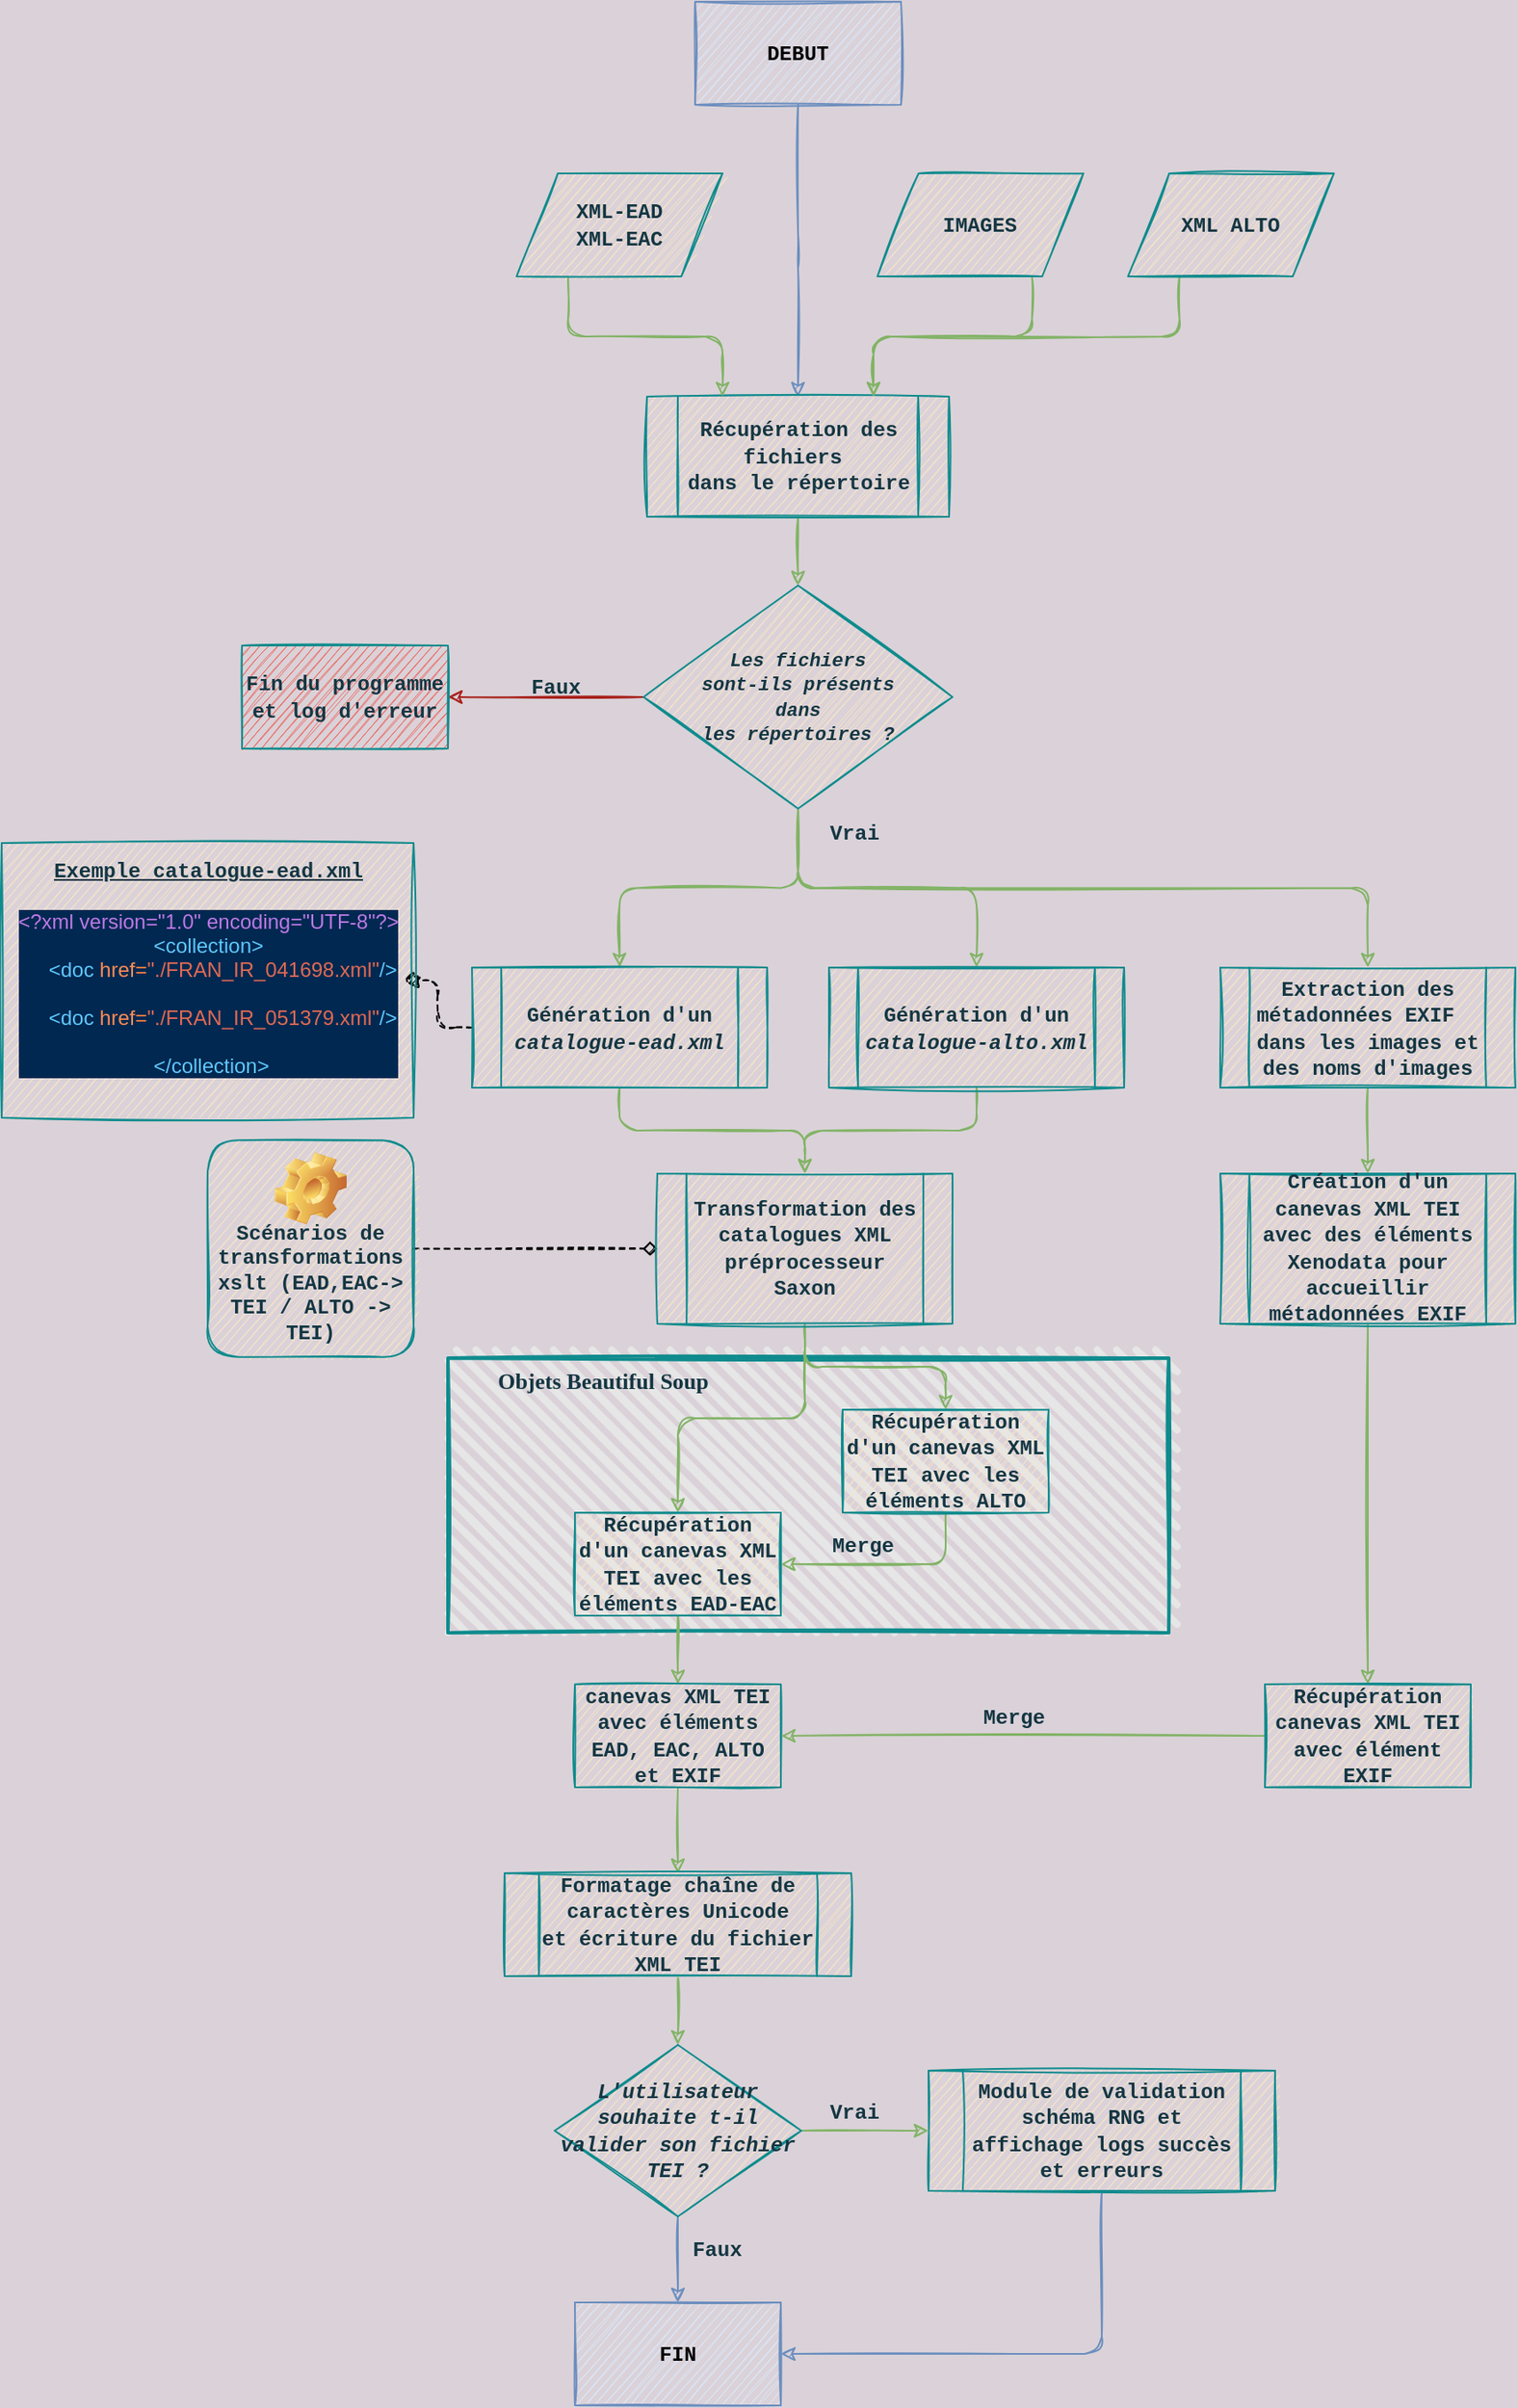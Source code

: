 <mxfile version="13.6.9" type="google"><diagram id="8fvHQe8_PtDP55JLtDbU" name="Page-1"><mxGraphModel dx="2253" dy="803" grid="1" gridSize="10" guides="1" tooltips="1" connect="1" arrows="1" fold="1" page="1" pageScale="1" pageWidth="827" pageHeight="1169" background="#DAD2D8" math="0" shadow="0"><root><mxCell id="0"/><mxCell id="1" parent="0"/><mxCell id="T10BVsHRD9cE7Ix8EvZj-25" value="" style="whiteSpace=wrap;html=1;strokeWidth=2;fillWeight=4;hachureGap=8;hachureAngle=45;strokeColor=#0F8B8D;fontColor=#143642;sketch=1;fillColor=#E6E6E6;" vertex="1" parent="1"><mxGeometry x="210" y="900" width="420" height="160" as="geometry"/></mxCell><mxCell id="s6O9i-emB7iqxdhhJ5Ls-6" value="" style="edgeStyle=orthogonalEdgeStyle;orthogonalLoop=1;jettySize=auto;html=1;labelBackgroundColor=#DAD2D8;strokeColor=#6c8ebf;fontColor=#143642;sketch=1;fillColor=#dae8fc;" parent="1" source="s6O9i-emB7iqxdhhJ5Ls-2" edge="1"><mxGeometry relative="1" as="geometry"><mxPoint x="414" y="340" as="targetPoint"/></mxGeometry></mxCell><mxCell id="s6O9i-emB7iqxdhhJ5Ls-2" value="&lt;span style=&quot;&quot;&gt;&lt;b&gt;&lt;font face=&quot;Courier New&quot;&gt;DEBUT&lt;/font&gt;&lt;/b&gt;&lt;/span&gt;" style="whiteSpace=wrap;html=1;fillColor=#dae8fc;strokeColor=#6c8ebf;sketch=1;labelBackgroundColor=none;" parent="1" vertex="1"><mxGeometry x="354" y="110" width="120" height="60" as="geometry"/></mxCell><mxCell id="s6O9i-emB7iqxdhhJ5Ls-13" value="" style="edgeStyle=orthogonalEdgeStyle;orthogonalLoop=1;jettySize=auto;html=1;labelBackgroundColor=#DAD2D8;strokeColor=#82b366;fontColor=#143642;sketch=1;fillColor=#d5e8d4;" parent="1" source="s6O9i-emB7iqxdhhJ5Ls-9" target="s6O9i-emB7iqxdhhJ5Ls-12" edge="1"><mxGeometry relative="1" as="geometry"/></mxCell><mxCell id="s6O9i-emB7iqxdhhJ5Ls-9" value="&lt;b&gt;&lt;font face=&quot;Courier New&quot;&gt;Récupération des fichiers&amp;nbsp;&lt;br&gt;dans le répertoire&lt;/font&gt;&lt;/b&gt;" style="shape=process;whiteSpace=wrap;html=1;backgroundOutline=1;fillColor=#FAE5C7;strokeColor=#0F8B8D;fontColor=#143642;sketch=1;" parent="1" vertex="1"><mxGeometry x="326" y="340" width="176" height="70" as="geometry"/></mxCell><mxCell id="s6O9i-emB7iqxdhhJ5Ls-41" style="edgeStyle=orthogonalEdgeStyle;orthogonalLoop=1;jettySize=auto;html=1;endArrow=classic;endFill=1;fontFamily=Courier New;labelBackgroundColor=#DAD2D8;strokeColor=#82b366;fontColor=#143642;sketch=1;fillColor=#d5e8d4;" parent="1" source="s6O9i-emB7iqxdhhJ5Ls-10" target="s6O9i-emB7iqxdhhJ5Ls-40" edge="1"><mxGeometry relative="1" as="geometry"/></mxCell><mxCell id="s6O9i-emB7iqxdhhJ5Ls-10" value="&lt;b&gt;&lt;font face=&quot;Courier New&quot;&gt;Extraction des métadonnées EXIF &amp;nbsp;&lt;br&gt;dans les images et des noms d'images&lt;br&gt;&lt;/font&gt;&lt;/b&gt;" style="shape=process;whiteSpace=wrap;html=1;backgroundOutline=1;fillColor=#FAE5C7;strokeColor=#0F8B8D;fontColor=#143642;sketch=1;" parent="1" vertex="1"><mxGeometry x="660" y="672.5" width="172" height="70" as="geometry"/></mxCell><mxCell id="s6O9i-emB7iqxdhhJ5Ls-15" style="edgeStyle=orthogonalEdgeStyle;orthogonalLoop=1;jettySize=auto;html=1;labelBackgroundColor=#DAD2D8;strokeColor=#A8201A;fontColor=#143642;sketch=1;" parent="1" source="s6O9i-emB7iqxdhhJ5Ls-12" edge="1" target="s6O9i-emB7iqxdhhJ5Ls-25"><mxGeometry relative="1" as="geometry"><mxPoint x="230" y="515" as="targetPoint"/></mxGeometry></mxCell><mxCell id="s6O9i-emB7iqxdhhJ5Ls-35" style="edgeStyle=orthogonalEdgeStyle;orthogonalLoop=1;jettySize=auto;html=1;endArrow=classic;endFill=1;fontFamily=Courier New;labelBackgroundColor=#DAD2D8;strokeColor=#82b366;fontColor=#143642;sketch=1;fillColor=#d5e8d4;" parent="1" source="s6O9i-emB7iqxdhhJ5Ls-12" target="s6O9i-emB7iqxdhhJ5Ls-33" edge="1"><mxGeometry relative="1" as="geometry"/></mxCell><mxCell id="T10BVsHRD9cE7Ix8EvZj-8" style="orthogonalLoop=1;jettySize=auto;html=1;exitX=0.5;exitY=1;exitDx=0;exitDy=0;edgeStyle=orthogonalEdgeStyle;labelBackgroundColor=#DAD2D8;strokeColor=#82b366;fontColor=#143642;sketch=1;fillColor=#d5e8d4;" edge="1" parent="1" source="s6O9i-emB7iqxdhhJ5Ls-12" target="T10BVsHRD9cE7Ix8EvZj-7"><mxGeometry relative="1" as="geometry"/></mxCell><mxCell id="T10BVsHRD9cE7Ix8EvZj-9" style="edgeStyle=orthogonalEdgeStyle;orthogonalLoop=1;jettySize=auto;html=1;exitX=0.5;exitY=1;exitDx=0;exitDy=0;labelBackgroundColor=#DAD2D8;strokeColor=#82b366;fontColor=#143642;sketch=1;fillColor=#d5e8d4;" edge="1" parent="1" source="s6O9i-emB7iqxdhhJ5Ls-12" target="s6O9i-emB7iqxdhhJ5Ls-10"><mxGeometry relative="1" as="geometry"/></mxCell><mxCell id="s6O9i-emB7iqxdhhJ5Ls-12" value="&lt;div style=&quot;font-size: 11px&quot;&gt;&lt;b&gt;&lt;i&gt;&lt;font style=&quot;font-size: 11px&quot; face=&quot;Courier New&quot;&gt;Les fichiers &lt;br&gt;&lt;/font&gt;&lt;/i&gt;&lt;/b&gt;&lt;/div&gt;&lt;div style=&quot;font-size: 11px&quot;&gt;&lt;b&gt;&lt;i&gt;&lt;font style=&quot;font-size: 11px&quot; face=&quot;Courier New&quot;&gt;sont-ils présents &lt;br&gt;&lt;/font&gt;&lt;/i&gt;&lt;/b&gt;&lt;/div&gt;&lt;div style=&quot;font-size: 11px&quot;&gt;&lt;b&gt;&lt;i&gt;&lt;font style=&quot;font-size: 11px&quot; face=&quot;Courier New&quot;&gt;dans &lt;br&gt;&lt;/font&gt;&lt;/i&gt;&lt;/b&gt;&lt;/div&gt;&lt;div style=&quot;font-size: 11px&quot;&gt;&lt;b&gt;&lt;i&gt;&lt;font style=&quot;font-size: 11px&quot; face=&quot;Courier New&quot;&gt;&lt;font style=&quot;font-size: 11px&quot;&gt;les répertoires&lt;/font&gt; ?&lt;/font&gt;&lt;/i&gt;&lt;/b&gt;&lt;/div&gt;" style="rhombus;whiteSpace=wrap;html=1;fillColor=#FAE5C7;strokeColor=#0F8B8D;fontColor=#143642;sketch=1;" parent="1" vertex="1"><mxGeometry x="324" y="450" width="180" height="130" as="geometry"/></mxCell><mxCell id="s6O9i-emB7iqxdhhJ5Ls-22" style="edgeStyle=orthogonalEdgeStyle;orthogonalLoop=1;jettySize=auto;html=1;exitX=0.25;exitY=1;exitDx=0;exitDy=0;entryX=0.25;entryY=0;entryDx=0;entryDy=0;labelBackgroundColor=#DAD2D8;strokeColor=#82b366;fontColor=#143642;sketch=1;fillColor=#d5e8d4;" parent="1" source="s6O9i-emB7iqxdhhJ5Ls-19" target="s6O9i-emB7iqxdhhJ5Ls-9" edge="1"><mxGeometry relative="1" as="geometry"/></mxCell><mxCell id="s6O9i-emB7iqxdhhJ5Ls-19" value="&lt;div&gt;&lt;b&gt;&lt;font face=&quot;Courier New&quot;&gt;XML-EAD&lt;/font&gt;&lt;/b&gt;&lt;/div&gt;&lt;div&gt;&lt;b&gt;&lt;font face=&quot;Courier New&quot;&gt;XML-EAC&lt;br&gt;&lt;/font&gt;&lt;/b&gt;&lt;/div&gt;" style="shape=parallelogram;perimeter=parallelogramPerimeter;whiteSpace=wrap;html=1;fillColor=#FAE5C7;strokeColor=#0F8B8D;fontColor=#143642;sketch=1;" parent="1" vertex="1"><mxGeometry x="250" y="210" width="120" height="60" as="geometry"/></mxCell><mxCell id="s6O9i-emB7iqxdhhJ5Ls-24" style="edgeStyle=orthogonalEdgeStyle;orthogonalLoop=1;jettySize=auto;html=1;exitX=0.75;exitY=1;exitDx=0;exitDy=0;entryX=0.75;entryY=0;entryDx=0;entryDy=0;labelBackgroundColor=#DAD2D8;strokeColor=#82b366;fontColor=#143642;sketch=1;fillColor=#d5e8d4;" parent="1" source="s6O9i-emB7iqxdhhJ5Ls-20" target="s6O9i-emB7iqxdhhJ5Ls-9" edge="1"><mxGeometry relative="1" as="geometry"/></mxCell><mxCell id="s6O9i-emB7iqxdhhJ5Ls-20" value="&lt;b&gt;&lt;font face=&quot;Courier New&quot;&gt;IMAGES&lt;/font&gt;&lt;/b&gt;" style="shape=parallelogram;perimeter=parallelogramPerimeter;whiteSpace=wrap;html=1;fillColor=#FAE5C7;strokeColor=#0F8B8D;fontColor=#143642;sketch=1;" parent="1" vertex="1"><mxGeometry x="460.25" y="210" width="120" height="60" as="geometry"/></mxCell><mxCell id="s6O9i-emB7iqxdhhJ5Ls-25" value="&lt;div&gt;&lt;b&gt;&lt;font face=&quot;Courier New&quot;&gt;Fin du programme&lt;/font&gt;&lt;/b&gt;&lt;/div&gt;&lt;div&gt;&lt;b&gt;&lt;font face=&quot;Courier New&quot;&gt;et log d'erreur&lt;br&gt;&lt;/font&gt;&lt;/b&gt;&lt;/div&gt;" style="whiteSpace=wrap;html=1;strokeColor=#0F8B8D;fontColor=#143642;sketch=1;fillColor=#EA6B66;" parent="1" vertex="1"><mxGeometry x="90" y="485" width="120" height="60" as="geometry"/></mxCell><mxCell id="s6O9i-emB7iqxdhhJ5Ls-27" value="Vrai" style="text;html=1;strokeColor=none;fillColor=none;align=center;verticalAlign=middle;whiteSpace=wrap;fontFamily=Courier New;fontStyle=1;fontColor=#143642;sketch=1;" parent="1" vertex="1"><mxGeometry x="422" y="585" width="50" height="20" as="geometry"/></mxCell><mxCell id="s6O9i-emB7iqxdhhJ5Ls-32" value="" style="edgeStyle=orthogonalEdgeStyle;orthogonalLoop=1;jettySize=auto;html=1;fontFamily=Courier New;endArrow=diamond;endFill=1;dashed=1;labelBackgroundColor=#DAD2D8;fontColor=#143642;sketch=1;" parent="1" source="s6O9i-emB7iqxdhhJ5Ls-28" target="T10BVsHRD9cE7Ix8EvZj-10" edge="1"><mxGeometry relative="1" as="geometry"><mxPoint x="320" y="635" as="targetPoint"/></mxGeometry></mxCell><mxCell id="s6O9i-emB7iqxdhhJ5Ls-28" value="Scénarios de transformations&lt;br&gt;xslt (EAD,EAC-&amp;gt; TEI / ALTO -&amp;gt; TEI)" style="label;whiteSpace=wrap;html=1;align=center;verticalAlign=bottom;spacingLeft=0;spacingBottom=4;imageAlign=center;imageVerticalAlign=top;image=img/clipart/Gear_128x128.png;fontFamily=Courier New;fillColor=#FAE5C7;strokeColor=#0F8B8D;fontColor=#143642;sketch=1;" parent="1" vertex="1"><mxGeometry x="70" y="773.13" width="120" height="126.25" as="geometry"/></mxCell><mxCell id="s6O9i-emB7iqxdhhJ5Ls-38" value="" style="edgeStyle=orthogonalEdgeStyle;orthogonalLoop=1;jettySize=auto;html=1;endArrow=oval;endFill=1;fontFamily=Courier New;dashed=1;labelBackgroundColor=#DAD2D8;fontColor=#143642;sketch=1;" parent="1" source="s6O9i-emB7iqxdhhJ5Ls-33" target="s6O9i-emB7iqxdhhJ5Ls-37" edge="1"><mxGeometry relative="1" as="geometry"/></mxCell><mxCell id="T10BVsHRD9cE7Ix8EvZj-11" style="edgeStyle=orthogonalEdgeStyle;orthogonalLoop=1;jettySize=auto;html=1;exitX=0.5;exitY=1;exitDx=0;exitDy=0;entryX=0.5;entryY=0;entryDx=0;entryDy=0;labelBackgroundColor=#DAD2D8;strokeColor=#82b366;fontColor=#143642;sketch=1;fillColor=#d5e8d4;" edge="1" parent="1" source="s6O9i-emB7iqxdhhJ5Ls-33" target="T10BVsHRD9cE7Ix8EvZj-10"><mxGeometry relative="1" as="geometry"/></mxCell><mxCell id="s6O9i-emB7iqxdhhJ5Ls-33" value="&lt;b&gt;&lt;font face=&quot;Courier New&quot;&gt;Génération d'un&lt;br&gt;&lt;i&gt;catalogue-ead.xml&lt;/i&gt;&lt;/font&gt;&lt;/b&gt;" style="shape=process;whiteSpace=wrap;html=1;backgroundOutline=1;fillColor=#FAE5C7;strokeColor=#0F8B8D;fontColor=#143642;sketch=1;" parent="1" vertex="1"><mxGeometry x="224" y="672.5" width="172" height="70" as="geometry"/></mxCell><mxCell id="s6O9i-emB7iqxdhhJ5Ls-37" value="&lt;u style=&quot;font-weight: bold&quot;&gt;Exemple catalogue-ead.xml&lt;/u&gt;&lt;br&gt;&lt;br&gt;&lt;p style=&quot;margin: 0px ; font-stretch: normal ; line-height: normal ; font-family: &amp;#34;helvetica&amp;#34; ; color: rgb(188 , 121 , 229) ; background-color: rgb(0 , 40 , 81)&quot;&gt;&amp;lt;?xml version=&quot;1.0&quot; encoding=&quot;UTF-8&quot;?&amp;gt;&lt;/p&gt;&lt;p style=&quot;margin: 0px ; font-stretch: normal ; line-height: normal ; font-family: &amp;#34;helvetica&amp;#34; ; color: rgb(188 , 121 , 229) ; background-color: rgb(0 , 40 , 81)&quot;&gt;&lt;span style=&quot;color: rgb(95 , 200 , 253) ; font-family: &amp;#34;helvetica&amp;#34;&quot;&gt;&amp;lt;collection&amp;gt;&lt;/span&gt;&lt;/p&gt;&lt;div&gt;&lt;p style=&quot;margin: 0px ; font-stretch: normal ; line-height: normal ; font-family: &amp;#34;helvetica&amp;#34; ; color: rgb(102 , 223 , 102) ; background-color: rgb(0 , 40 , 81)&quot;&gt;&lt;span style=&quot;color: #e5e5e5&quot;&gt;&amp;nbsp;&amp;nbsp; &amp;nbsp; &lt;/span&gt;&lt;span style=&quot;color: #5fc8fd&quot;&gt;&amp;lt;doc&lt;/span&gt;&lt;span style=&quot;color: #ff8d54&quot;&gt; href&lt;/span&gt;&lt;span style=&quot;color: #ff8040&quot;&gt;=&lt;/span&gt;&lt;span style=&quot;color: #e06a53&quot;&gt;&quot;./FRAN_IR_041698.xml&quot;&lt;/span&gt;&lt;span style=&quot;color: #5fc8fd&quot;&gt;/&amp;gt;&lt;/span&gt;&lt;span style=&quot;color: #e5e5e5&quot;&gt; &lt;/span&gt;&lt;span style=&quot;color: #000000&quot;&gt;&lt;br&gt;&lt;br&gt;&lt;/span&gt;&lt;span style=&quot;color: #e5e5e5&quot;&gt;&amp;nbsp;&amp;nbsp; &amp;nbsp; &lt;/span&gt;&lt;span style=&quot;color: #5fc8fd&quot;&gt;&amp;lt;doc&lt;/span&gt;&lt;span style=&quot;color: #ff8d54&quot;&gt; href&lt;/span&gt;&lt;span style=&quot;color: #ff8040&quot;&gt;=&lt;/span&gt;&lt;span style=&quot;color: #e06a53&quot;&gt;&quot;./FRAN_IR_051379.xml&quot;&lt;/span&gt;&lt;span style=&quot;color: #5fc8fd&quot;&gt;/&amp;gt;&lt;/span&gt;&lt;span style=&quot;color: #e5e5e5&quot;&gt; &lt;/span&gt;&lt;span style=&quot;color: #000000&quot;&gt;&lt;br&gt;&lt;br&gt;&lt;/span&gt;&lt;span style=&quot;color: #e5e5e5&quot;&gt;&amp;nbsp;&lt;/span&gt;&lt;span style=&quot;color: #5fc8fd&quot;&gt;&amp;lt;/collection&amp;gt;&lt;/span&gt;&lt;/p&gt;&lt;/div&gt;&lt;div&gt;&lt;span style=&quot;color: #5fc8fd&quot;&gt;&lt;br&gt;&lt;/span&gt;&lt;/div&gt;" style="html=1;fontFamily=Courier New;fillColor=#FAE5C7;strokeColor=#0F8B8D;fontColor=#143642;sketch=1;" parent="1" vertex="1"><mxGeometry x="-50" y="600" width="240" height="160" as="geometry"/></mxCell><mxCell id="T10BVsHRD9cE7Ix8EvZj-21" style="edgeStyle=orthogonalEdgeStyle;orthogonalLoop=1;jettySize=auto;html=1;exitX=0.5;exitY=1;exitDx=0;exitDy=0;entryX=0.5;entryY=0;entryDx=0;entryDy=0;labelBackgroundColor=#DAD2D8;strokeColor=#82b366;fontColor=#143642;sketch=1;fillColor=#d5e8d4;" edge="1" parent="1" source="s6O9i-emB7iqxdhhJ5Ls-40" target="T10BVsHRD9cE7Ix8EvZj-20"><mxGeometry relative="1" as="geometry"/></mxCell><mxCell id="s6O9i-emB7iqxdhhJ5Ls-40" value="&lt;b&gt;&lt;font face=&quot;Courier New&quot;&gt;Création d'un canevas XML TEI avec des éléments Xenodata pour accueillir métadonnées EXIF&lt;br&gt;&lt;/font&gt;&lt;/b&gt;" style="shape=process;whiteSpace=wrap;html=1;backgroundOutline=1;fillColor=#FAE5C7;strokeColor=#0F8B8D;fontColor=#143642;sketch=1;" parent="1" vertex="1"><mxGeometry x="660" y="792.5" width="172" height="87.5" as="geometry"/></mxCell><mxCell id="s6O9i-emB7iqxdhhJ5Ls-49" value="Merge" style="text;html=1;strokeColor=none;fillColor=none;align=center;verticalAlign=middle;whiteSpace=wrap;fontFamily=Courier New;fontStyle=1;fontColor=#143642;sketch=1;" parent="1" vertex="1"><mxGeometry x="432" y="1000" width="40" height="20" as="geometry"/></mxCell><mxCell id="T10BVsHRD9cE7Ix8EvZj-2" style="edgeStyle=orthogonalEdgeStyle;orthogonalLoop=1;jettySize=auto;html=1;exitX=0.25;exitY=1;exitDx=0;exitDy=0;entryX=0.75;entryY=0;entryDx=0;entryDy=0;labelBackgroundColor=#DAD2D8;strokeColor=#82b366;fontColor=#143642;sketch=1;fillColor=#d5e8d4;" edge="1" parent="1" source="T10BVsHRD9cE7Ix8EvZj-1" target="s6O9i-emB7iqxdhhJ5Ls-9"><mxGeometry relative="1" as="geometry"/></mxCell><mxCell id="T10BVsHRD9cE7Ix8EvZj-1" value="&lt;b&gt;&lt;font face=&quot;Courier New&quot;&gt;XML ALTO&lt;/font&gt;&lt;/b&gt;" style="shape=parallelogram;perimeter=parallelogramPerimeter;whiteSpace=wrap;html=1;fillColor=#FAE5C7;strokeColor=#0F8B8D;fontColor=#143642;sketch=1;" vertex="1" parent="1"><mxGeometry x="606.25" y="210" width="120" height="60" as="geometry"/></mxCell><mxCell id="T10BVsHRD9cE7Ix8EvZj-3" value="Faux" style="text;html=1;strokeColor=none;fillColor=none;align=center;verticalAlign=middle;whiteSpace=wrap;fontFamily=Courier New;fontStyle=1;fontColor=#143642;sketch=1;" vertex="1" parent="1"><mxGeometry x="230" y="500" width="86" height="20" as="geometry"/></mxCell><mxCell id="T10BVsHRD9cE7Ix8EvZj-12" style="edgeStyle=orthogonalEdgeStyle;orthogonalLoop=1;jettySize=auto;html=1;exitX=0.5;exitY=1;exitDx=0;exitDy=0;entryX=0.5;entryY=0;entryDx=0;entryDy=0;labelBackgroundColor=#DAD2D8;strokeColor=#82b366;fontColor=#143642;sketch=1;fillColor=#d5e8d4;" edge="1" parent="1" source="T10BVsHRD9cE7Ix8EvZj-7" target="T10BVsHRD9cE7Ix8EvZj-10"><mxGeometry relative="1" as="geometry"/></mxCell><mxCell id="T10BVsHRD9cE7Ix8EvZj-7" value="&lt;b&gt;&lt;font face=&quot;Courier New&quot;&gt;Génération d'un&lt;br&gt;&lt;i&gt;catalogue-alto.xml&lt;/i&gt;&lt;/font&gt;&lt;/b&gt;" style="shape=process;whiteSpace=wrap;html=1;backgroundOutline=1;fillColor=#FAE5C7;strokeColor=#0F8B8D;fontColor=#143642;sketch=1;" vertex="1" parent="1"><mxGeometry x="432" y="672.5" width="172" height="70" as="geometry"/></mxCell><mxCell id="T10BVsHRD9cE7Ix8EvZj-15" style="edgeStyle=orthogonalEdgeStyle;orthogonalLoop=1;jettySize=auto;html=1;exitX=0.5;exitY=1;exitDx=0;exitDy=0;entryX=0.5;entryY=0;entryDx=0;entryDy=0;labelBackgroundColor=#DAD2D8;strokeColor=#82b366;fontColor=#143642;sketch=1;fillColor=#d5e8d4;" edge="1" parent="1" source="T10BVsHRD9cE7Ix8EvZj-10" target="T10BVsHRD9cE7Ix8EvZj-14"><mxGeometry relative="1" as="geometry"/></mxCell><mxCell id="T10BVsHRD9cE7Ix8EvZj-16" style="edgeStyle=orthogonalEdgeStyle;orthogonalLoop=1;jettySize=auto;html=1;exitX=0.5;exitY=1;exitDx=0;exitDy=0;entryX=0.5;entryY=0;entryDx=0;entryDy=0;labelBackgroundColor=#DAD2D8;strokeColor=#82b366;fontColor=#143642;sketch=1;fillColor=#d5e8d4;" edge="1" parent="1" source="T10BVsHRD9cE7Ix8EvZj-10" target="T10BVsHRD9cE7Ix8EvZj-13"><mxGeometry relative="1" as="geometry"/></mxCell><mxCell id="T10BVsHRD9cE7Ix8EvZj-10" value="&lt;div&gt;&lt;font face=&quot;Courier New&quot;&gt;&lt;b&gt;Transformation des catalogues XML&lt;br&gt;&lt;/b&gt;&lt;/font&gt;&lt;/div&gt;&lt;div&gt;&lt;font face=&quot;Courier New&quot;&gt;&lt;b&gt;préprocesseur &lt;br&gt;&lt;/b&gt;&lt;/font&gt;&lt;/div&gt;&lt;div&gt;&lt;font face=&quot;Courier New&quot;&gt;&lt;b&gt;Saxon&lt;br&gt;&lt;/b&gt; &lt;/font&gt;&lt;/div&gt;" style="shape=process;whiteSpace=wrap;html=1;backgroundOutline=1;fillColor=#FAE5C7;strokeColor=#0F8B8D;fontColor=#143642;sketch=1;" vertex="1" parent="1"><mxGeometry x="332" y="792.5" width="172" height="87.5" as="geometry"/></mxCell><mxCell id="T10BVsHRD9cE7Ix8EvZj-19" style="edgeStyle=orthogonalEdgeStyle;orthogonalLoop=1;jettySize=auto;html=1;exitX=0.5;exitY=1;exitDx=0;exitDy=0;entryX=0.5;entryY=0;entryDx=0;entryDy=0;labelBackgroundColor=#DAD2D8;strokeColor=#82b366;fontColor=#143642;sketch=1;fillColor=#d5e8d4;" edge="1" parent="1" source="T10BVsHRD9cE7Ix8EvZj-13" target="T10BVsHRD9cE7Ix8EvZj-18"><mxGeometry relative="1" as="geometry"/></mxCell><mxCell id="T10BVsHRD9cE7Ix8EvZj-13" value="&lt;div&gt;&lt;b&gt;&lt;font face=&quot;Courier New&quot;&gt;Récupération &lt;br&gt;&lt;/font&gt;&lt;/b&gt;&lt;/div&gt;&lt;div&gt;&lt;b&gt;&lt;font face=&quot;Courier New&quot;&gt;d'un canevas XML TEI avec les éléments EAD-EAC&lt;br&gt;&lt;/font&gt;&lt;/b&gt;&lt;/div&gt;" style="whiteSpace=wrap;html=1;fillColor=#FAE5C7;strokeColor=#0F8B8D;fontColor=#143642;sketch=1;" vertex="1" parent="1"><mxGeometry x="284" y="990" width="120" height="60" as="geometry"/></mxCell><mxCell id="T10BVsHRD9cE7Ix8EvZj-17" style="edgeStyle=orthogonalEdgeStyle;orthogonalLoop=1;jettySize=auto;html=1;exitX=0.5;exitY=1;exitDx=0;exitDy=0;entryX=1;entryY=0.5;entryDx=0;entryDy=0;labelBackgroundColor=#DAD2D8;strokeColor=#82b366;fontColor=#143642;sketch=1;fillColor=#d5e8d4;" edge="1" parent="1" source="T10BVsHRD9cE7Ix8EvZj-14" target="T10BVsHRD9cE7Ix8EvZj-13"><mxGeometry relative="1" as="geometry"/></mxCell><mxCell id="T10BVsHRD9cE7Ix8EvZj-14" value="&lt;div&gt;&lt;b&gt;&lt;font face=&quot;Courier New&quot;&gt;Récupération &lt;br&gt;&lt;/font&gt;&lt;/b&gt;&lt;/div&gt;&lt;div&gt;&lt;b&gt;&lt;font face=&quot;Courier New&quot;&gt;d'un canevas XML TEI avec les éléments ALTO&lt;/font&gt;&lt;/b&gt;&lt;/div&gt;" style="whiteSpace=wrap;html=1;fillColor=#FAE5C7;strokeColor=#0F8B8D;fontColor=#143642;sketch=1;" vertex="1" parent="1"><mxGeometry x="440" y="930" width="120" height="60" as="geometry"/></mxCell><mxCell id="T10BVsHRD9cE7Ix8EvZj-28" style="edgeStyle=orthogonalEdgeStyle;curved=0;rounded=1;sketch=1;orthogonalLoop=1;jettySize=auto;html=1;exitX=0.5;exitY=1;exitDx=0;exitDy=0;entryX=0.5;entryY=0;entryDx=0;entryDy=0;strokeColor=#82b366;fillColor=#d5e8d4;fontColor=#143642;" edge="1" parent="1" source="T10BVsHRD9cE7Ix8EvZj-18" target="T10BVsHRD9cE7Ix8EvZj-27"><mxGeometry relative="1" as="geometry"/></mxCell><mxCell id="T10BVsHRD9cE7Ix8EvZj-18" value="&lt;div&gt;&lt;b&gt;&lt;font face=&quot;Courier New&quot;&gt;canevas XML TEI &lt;br&gt;&lt;/font&gt;&lt;/b&gt;&lt;/div&gt;&lt;div&gt;&lt;b&gt;&lt;font face=&quot;Courier New&quot;&gt;avec éléments EAD, EAC, ALTO et EXIF&lt;br&gt;&lt;/font&gt;&lt;/b&gt;&lt;/div&gt;" style="whiteSpace=wrap;html=1;fillColor=#FAE5C7;strokeColor=#0F8B8D;fontColor=#143642;sketch=1;" vertex="1" parent="1"><mxGeometry x="284" y="1090" width="120" height="60" as="geometry"/></mxCell><mxCell id="T10BVsHRD9cE7Ix8EvZj-22" style="edgeStyle=orthogonalEdgeStyle;orthogonalLoop=1;jettySize=auto;html=1;exitX=0;exitY=0.5;exitDx=0;exitDy=0;entryX=1;entryY=0.5;entryDx=0;entryDy=0;labelBackgroundColor=#DAD2D8;strokeColor=#82b366;fontColor=#143642;sketch=1;fillColor=#d5e8d4;" edge="1" parent="1" source="T10BVsHRD9cE7Ix8EvZj-20" target="T10BVsHRD9cE7Ix8EvZj-18"><mxGeometry relative="1" as="geometry"/></mxCell><mxCell id="T10BVsHRD9cE7Ix8EvZj-20" value="&lt;b&gt;&lt;font face=&quot;Courier New&quot;&gt;Récupération canevas XML TEI avec élément EXIF&lt;/font&gt;&lt;/b&gt;" style="whiteSpace=wrap;html=1;fillColor=#FAE5C7;strokeColor=#0F8B8D;fontColor=#143642;sketch=1;" vertex="1" parent="1"><mxGeometry x="686" y="1090" width="120" height="60" as="geometry"/></mxCell><mxCell id="T10BVsHRD9cE7Ix8EvZj-23" value="Merge" style="text;html=1;strokeColor=none;fillColor=none;align=center;verticalAlign=middle;whiteSpace=wrap;fontFamily=Courier New;fontStyle=1;fontColor=#143642;sketch=1;" vertex="1" parent="1"><mxGeometry x="520" y="1100" width="40" height="20" as="geometry"/></mxCell><mxCell id="T10BVsHRD9cE7Ix8EvZj-26" value="&lt;p&gt;&lt;font style=&quot;font-size: 13px&quot;&gt;Objets Beautiful Soup&lt;/font&gt;&lt;/p&gt;" style="text;strokeColor=none;fillColor=none;html=1;fontSize=24;fontStyle=1;verticalAlign=middle;align=center;fontFamily=Verdana;fontColor=#143642;sketch=1;" vertex="1" parent="1"><mxGeometry x="210" y="900" width="180" height="20" as="geometry"/></mxCell><mxCell id="T10BVsHRD9cE7Ix8EvZj-30" style="edgeStyle=orthogonalEdgeStyle;curved=0;rounded=1;sketch=1;orthogonalLoop=1;jettySize=auto;html=1;exitX=0.5;exitY=1;exitDx=0;exitDy=0;entryX=0.5;entryY=0;entryDx=0;entryDy=0;strokeColor=#82b366;fillColor=#d5e8d4;fontColor=#143642;" edge="1" parent="1" source="T10BVsHRD9cE7Ix8EvZj-27" target="T10BVsHRD9cE7Ix8EvZj-29"><mxGeometry relative="1" as="geometry"/></mxCell><mxCell id="T10BVsHRD9cE7Ix8EvZj-27" value="&lt;div&gt;&lt;b&gt;&lt;font face=&quot;Courier New&quot;&gt;Formatage chaîne de caractères Unicode&lt;/font&gt;&lt;/b&gt;&lt;/div&gt;&lt;div&gt;&lt;b&gt;&lt;font face=&quot;Courier New&quot;&gt;et écriture du fichier XML TEI&lt;br&gt;&lt;/font&gt;&lt;/b&gt;&lt;/div&gt;" style="shape=process;whiteSpace=wrap;html=1;backgroundOutline=1;fillColor=#FAE5C7;strokeColor=#0F8B8D;fontColor=#143642;sketch=1;" vertex="1" parent="1"><mxGeometry x="243" y="1200" width="202" height="60" as="geometry"/></mxCell><mxCell id="T10BVsHRD9cE7Ix8EvZj-32" style="edgeStyle=orthogonalEdgeStyle;curved=0;rounded=1;sketch=1;orthogonalLoop=1;jettySize=auto;html=1;exitX=0.5;exitY=1;exitDx=0;exitDy=0;entryX=0.5;entryY=0;entryDx=0;entryDy=0;strokeColor=#6c8ebf;fillColor=#dae8fc;fontColor=#143642;" edge="1" parent="1" source="T10BVsHRD9cE7Ix8EvZj-29" target="T10BVsHRD9cE7Ix8EvZj-31"><mxGeometry relative="1" as="geometry"/></mxCell><mxCell id="T10BVsHRD9cE7Ix8EvZj-34" style="edgeStyle=orthogonalEdgeStyle;curved=0;rounded=1;sketch=1;orthogonalLoop=1;jettySize=auto;html=1;exitX=1;exitY=0.5;exitDx=0;exitDy=0;entryX=0;entryY=0.5;entryDx=0;entryDy=0;strokeColor=#82b366;fillColor=#d5e8d4;fontColor=#143642;" edge="1" parent="1" source="T10BVsHRD9cE7Ix8EvZj-29" target="T10BVsHRD9cE7Ix8EvZj-33"><mxGeometry relative="1" as="geometry"/></mxCell><mxCell id="T10BVsHRD9cE7Ix8EvZj-29" value="&lt;div&gt;&lt;font style=&quot;font-size: 12px&quot; face=&quot;Courier New&quot;&gt;&lt;i&gt;&lt;b&gt;L'utilisateur souhaite t-il &lt;br&gt;&lt;/b&gt;&lt;/i&gt;&lt;/font&gt;&lt;/div&gt;&lt;div&gt;&lt;font style=&quot;font-size: 12px&quot; face=&quot;Courier New&quot;&gt;&lt;i&gt;&lt;b&gt;valider son fichier TEI&lt;/b&gt;&lt;/i&gt;&lt;/font&gt;&lt;font style=&quot;font-size: 12px&quot;&gt;&lt;font face=&quot;Courier New&quot;&gt;&lt;i&gt;&lt;b&gt; ?&lt;/b&gt;&lt;/i&gt;&lt;/font&gt;&lt;br&gt;&lt;/font&gt;&lt;/div&gt;" style="rhombus;whiteSpace=wrap;html=1;fillColor=#FAE5C7;strokeColor=#0F8B8D;fontColor=#143642;sketch=1;" vertex="1" parent="1"><mxGeometry x="272.13" y="1300" width="143.75" height="100" as="geometry"/></mxCell><mxCell id="T10BVsHRD9cE7Ix8EvZj-31" value="&lt;font face=&quot;Courier New&quot;&gt;&lt;b&gt;FIN&lt;/b&gt;&lt;/font&gt;" style="whiteSpace=wrap;html=1;fillColor=#dae8fc;strokeColor=#6c8ebf;sketch=1;" vertex="1" parent="1"><mxGeometry x="284" y="1450" width="120" height="60" as="geometry"/></mxCell><mxCell id="T10BVsHRD9cE7Ix8EvZj-35" style="edgeStyle=orthogonalEdgeStyle;curved=0;rounded=1;sketch=1;orthogonalLoop=1;jettySize=auto;html=1;exitX=0.5;exitY=1;exitDx=0;exitDy=0;entryX=1;entryY=0.5;entryDx=0;entryDy=0;strokeColor=#6c8ebf;fillColor=#dae8fc;fontColor=#143642;" edge="1" parent="1" source="T10BVsHRD9cE7Ix8EvZj-33" target="T10BVsHRD9cE7Ix8EvZj-31"><mxGeometry relative="1" as="geometry"/></mxCell><mxCell id="T10BVsHRD9cE7Ix8EvZj-33" value="&lt;font face=&quot;Courier New&quot;&gt;&lt;b&gt;Module de validation schéma RNG et affichage logs succès et erreurs&lt;/b&gt;&lt;/font&gt;" style="shape=process;whiteSpace=wrap;html=1;backgroundOutline=1;fillColor=#FAE5C7;strokeColor=#0F8B8D;fontColor=#143642;sketch=1;" vertex="1" parent="1"><mxGeometry x="490" y="1315" width="202" height="70" as="geometry"/></mxCell><mxCell id="T10BVsHRD9cE7Ix8EvZj-36" value="Faux" style="text;html=1;strokeColor=none;fillColor=none;align=center;verticalAlign=middle;whiteSpace=wrap;fontFamily=Courier New;fontStyle=1;fontColor=#143642;sketch=1;" vertex="1" parent="1"><mxGeometry x="324" y="1410" width="86" height="20" as="geometry"/></mxCell><mxCell id="T10BVsHRD9cE7Ix8EvZj-37" value="Vrai" style="text;html=1;strokeColor=none;fillColor=none;align=center;verticalAlign=middle;whiteSpace=wrap;fontFamily=Courier New;fontStyle=1;fontColor=#143642;sketch=1;" vertex="1" parent="1"><mxGeometry x="404" y="1330" width="86" height="20" as="geometry"/></mxCell></root></mxGraphModel></diagram></mxfile>